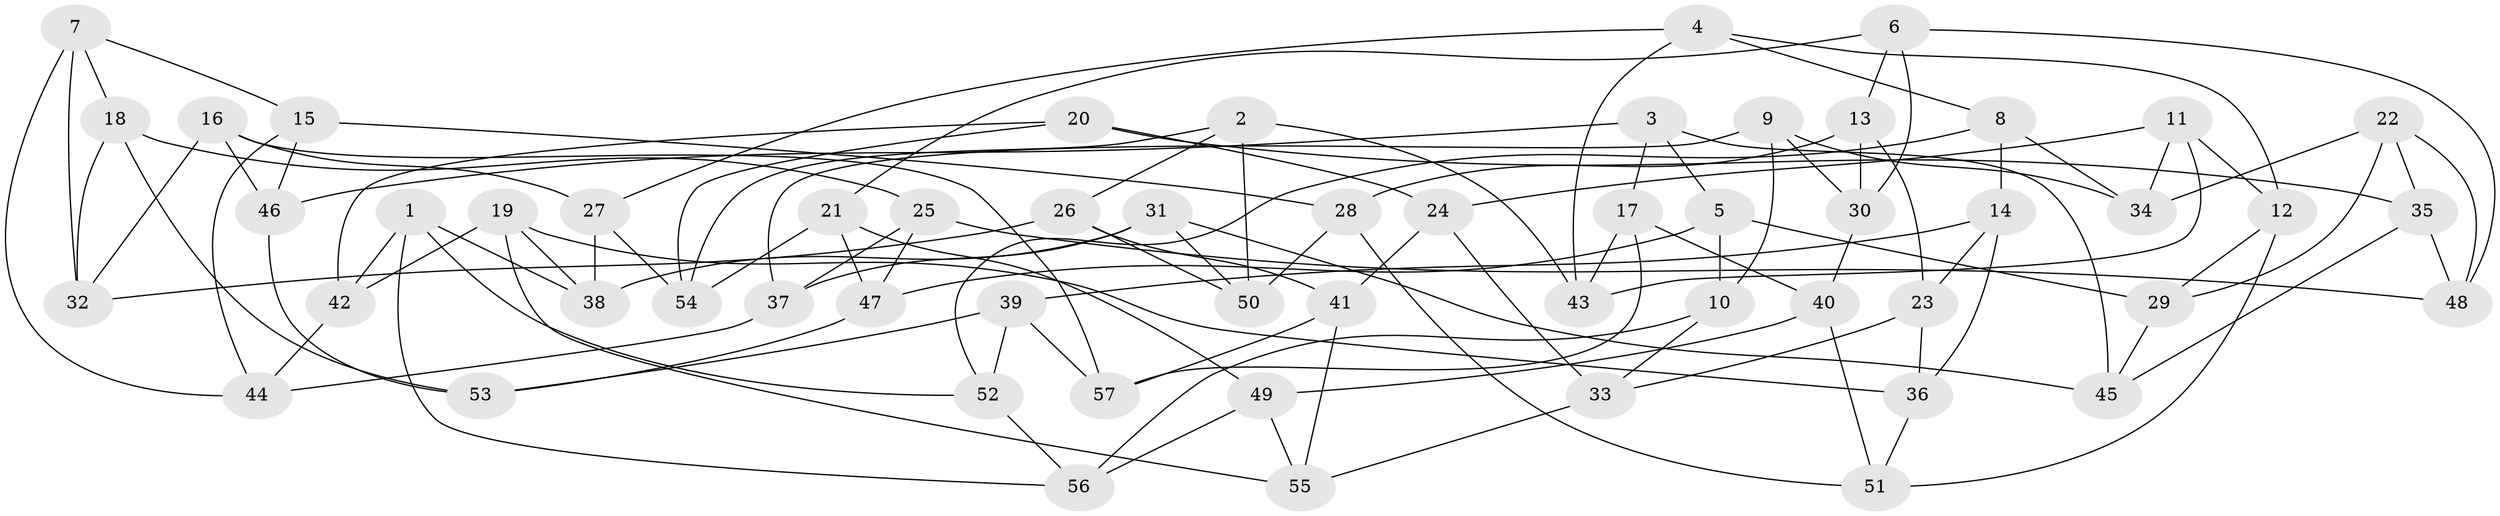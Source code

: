 // Generated by graph-tools (version 1.1) at 2025/11/02/27/25 16:11:45]
// undirected, 57 vertices, 114 edges
graph export_dot {
graph [start="1"]
  node [color=gray90,style=filled];
  1;
  2;
  3;
  4;
  5;
  6;
  7;
  8;
  9;
  10;
  11;
  12;
  13;
  14;
  15;
  16;
  17;
  18;
  19;
  20;
  21;
  22;
  23;
  24;
  25;
  26;
  27;
  28;
  29;
  30;
  31;
  32;
  33;
  34;
  35;
  36;
  37;
  38;
  39;
  40;
  41;
  42;
  43;
  44;
  45;
  46;
  47;
  48;
  49;
  50;
  51;
  52;
  53;
  54;
  55;
  56;
  57;
  1 -- 52;
  1 -- 38;
  1 -- 42;
  1 -- 56;
  2 -- 26;
  2 -- 50;
  2 -- 54;
  2 -- 43;
  3 -- 17;
  3 -- 45;
  3 -- 46;
  3 -- 5;
  4 -- 12;
  4 -- 8;
  4 -- 27;
  4 -- 43;
  5 -- 10;
  5 -- 47;
  5 -- 29;
  6 -- 30;
  6 -- 48;
  6 -- 13;
  6 -- 21;
  7 -- 32;
  7 -- 15;
  7 -- 18;
  7 -- 44;
  8 -- 34;
  8 -- 52;
  8 -- 14;
  9 -- 30;
  9 -- 10;
  9 -- 34;
  9 -- 37;
  10 -- 56;
  10 -- 33;
  11 -- 34;
  11 -- 12;
  11 -- 24;
  11 -- 43;
  12 -- 29;
  12 -- 51;
  13 -- 30;
  13 -- 28;
  13 -- 23;
  14 -- 23;
  14 -- 39;
  14 -- 36;
  15 -- 28;
  15 -- 46;
  15 -- 44;
  16 -- 27;
  16 -- 57;
  16 -- 46;
  16 -- 32;
  17 -- 57;
  17 -- 43;
  17 -- 40;
  18 -- 53;
  18 -- 25;
  18 -- 32;
  19 -- 36;
  19 -- 42;
  19 -- 38;
  19 -- 55;
  20 -- 54;
  20 -- 24;
  20 -- 35;
  20 -- 42;
  21 -- 47;
  21 -- 54;
  21 -- 49;
  22 -- 29;
  22 -- 35;
  22 -- 34;
  22 -- 48;
  23 -- 33;
  23 -- 36;
  24 -- 33;
  24 -- 41;
  25 -- 47;
  25 -- 37;
  25 -- 48;
  26 -- 41;
  26 -- 50;
  26 -- 32;
  27 -- 38;
  27 -- 54;
  28 -- 50;
  28 -- 51;
  29 -- 45;
  30 -- 40;
  31 -- 50;
  31 -- 45;
  31 -- 38;
  31 -- 37;
  33 -- 55;
  35 -- 48;
  35 -- 45;
  36 -- 51;
  37 -- 44;
  39 -- 52;
  39 -- 53;
  39 -- 57;
  40 -- 49;
  40 -- 51;
  41 -- 55;
  41 -- 57;
  42 -- 44;
  46 -- 53;
  47 -- 53;
  49 -- 55;
  49 -- 56;
  52 -- 56;
}
